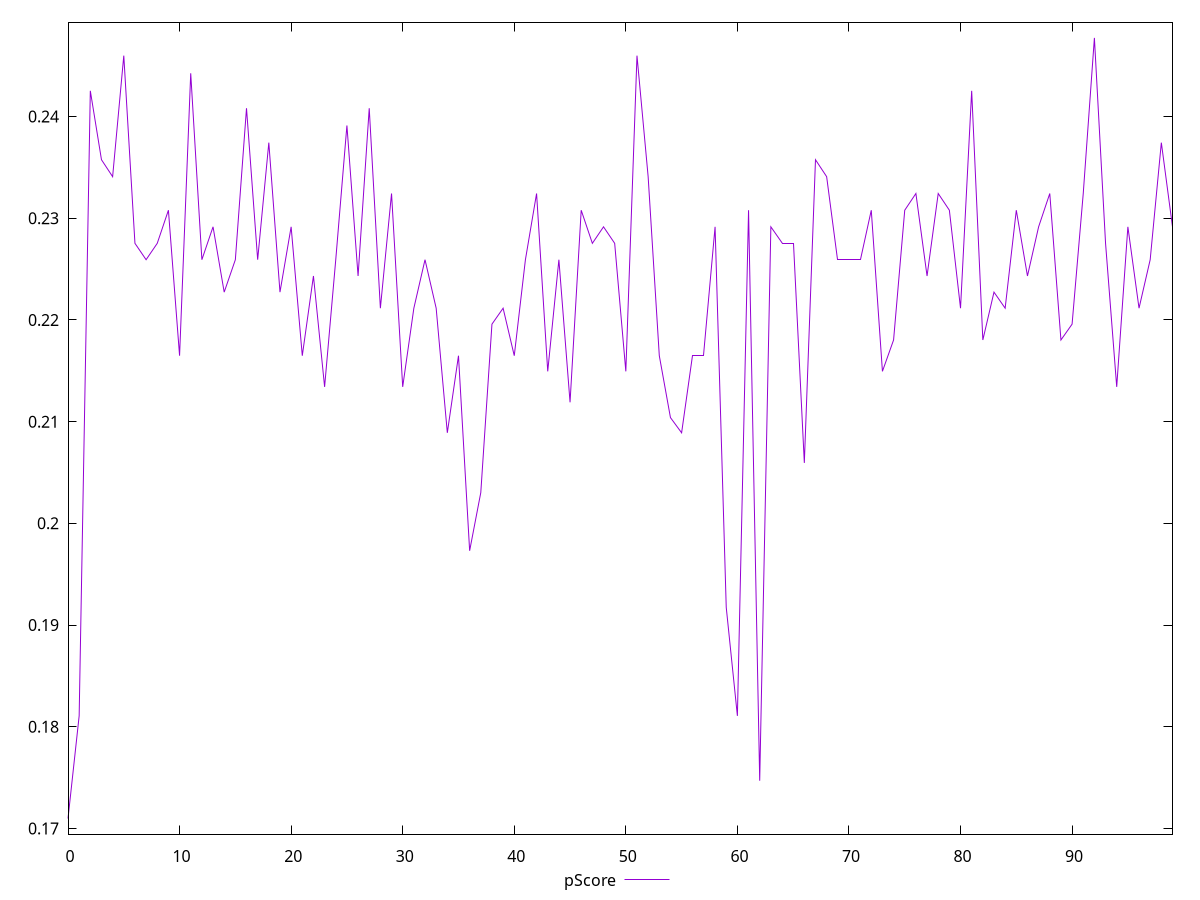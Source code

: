 reset

$pScore <<EOF
0 0.1709845358359482
1 0.18107392804818812
2 0.2425197073059409
3 0.2357450915921927
4 0.23407948303220338
5 0.24597510727283856
6 0.2275275423657604
7 0.22591689812763605
8 0.2275275423657604
9 0.23078152685278286
10 0.21647833224414625
11 0.24424168649718153
12 0.22591689812763605
13 0.22914906640587812
14 0.22272802234810485
15 0.22591689812763605
16 0.2408091140684231
17 0.22591689812763605
18 0.2374218621946299
19 0.22272802234810485
20 0.22914906640587812
21 0.21647833224414625
22 0.22431707702691028
23 0.21341660881275337
24 0.22591689812763605
25 0.2391098510043303
26 0.22431707702691028
27 0.2408091140684231
28 0.22114967733357177
29 0.2324249802423487
30 0.21341660881275337
31 0.22114967733357177
32 0.22591689812763605
33 0.22114967733357177
34 0.20890164686829915
35 0.21647833224414625
36 0.19730631856865544
37 0.20302420932420595
38 0.21958198519201366
39 0.22114967733357177
40 0.21647833224414625
41 0.22591689812763605
42 0.2324249802423487
43 0.21494225776097176
44 0.22591689812763605
45 0.21190132856106103
46 0.23078152685278286
47 0.2275275423657604
48 0.22914906640587812
49 0.2275275423657604
50 0.21494225776097176
51 0.24597510727283856
52 0.23407948303220338
53 0.21647833224414625
54 0.21039636018097208
55 0.20890164686829915
56 0.21647833224414625
57 0.21647833224414625
58 0.22914906640587812
59 0.1917443634537379
60 0.18107392804818812
61 0.23078152685278286
62 0.17470174518718862
63 0.22914906640587812
64 0.2275275423657604
65 0.2275275423657604
66 0.20594275837429893
67 0.2357450915921927
68 0.23407948303220338
69 0.22591689812763605
70 0.22591689812763605
71 0.22591689812763605
72 0.23078152685278286
73 0.21494225776097176
74 0.21802488910680884
75 0.23078152685278286
76 0.2324249802423487
77 0.22431707702691028
78 0.2324249802423487
79 0.23078152685278286
80 0.22114967733357177
81 0.2425197073059409
82 0.21802488910680884
83 0.22272802234810485
84 0.22114967733357177
85 0.23078152685278286
86 0.22431707702691028
87 0.22914906640587812
88 0.2324249802423487
89 0.21802488910680884
90 0.21958198519201366
91 0.2324249802423487
92 0.24772002510289765
93 0.2275275423657604
94 0.21341660881275337
95 0.22914906640587812
96 0.22114967733357177
97 0.22591689812763605
98 0.2374218621946299
99 0.22914906640587812
EOF

set key outside below
set xrange [0:99]
set yrange [0.1694498260506092:0.24925473488823663]
set trange [0.1694498260506092:0.24925473488823663]
set terminal svg size 640, 500 enhanced background rgb 'white'
set output "reports/report_00033_2021-03-01T14-23-16.841Z/max-potential-fid/samples/astro-inner-cached/pScore/values.svg"

plot $pScore title "pScore" with line

reset
